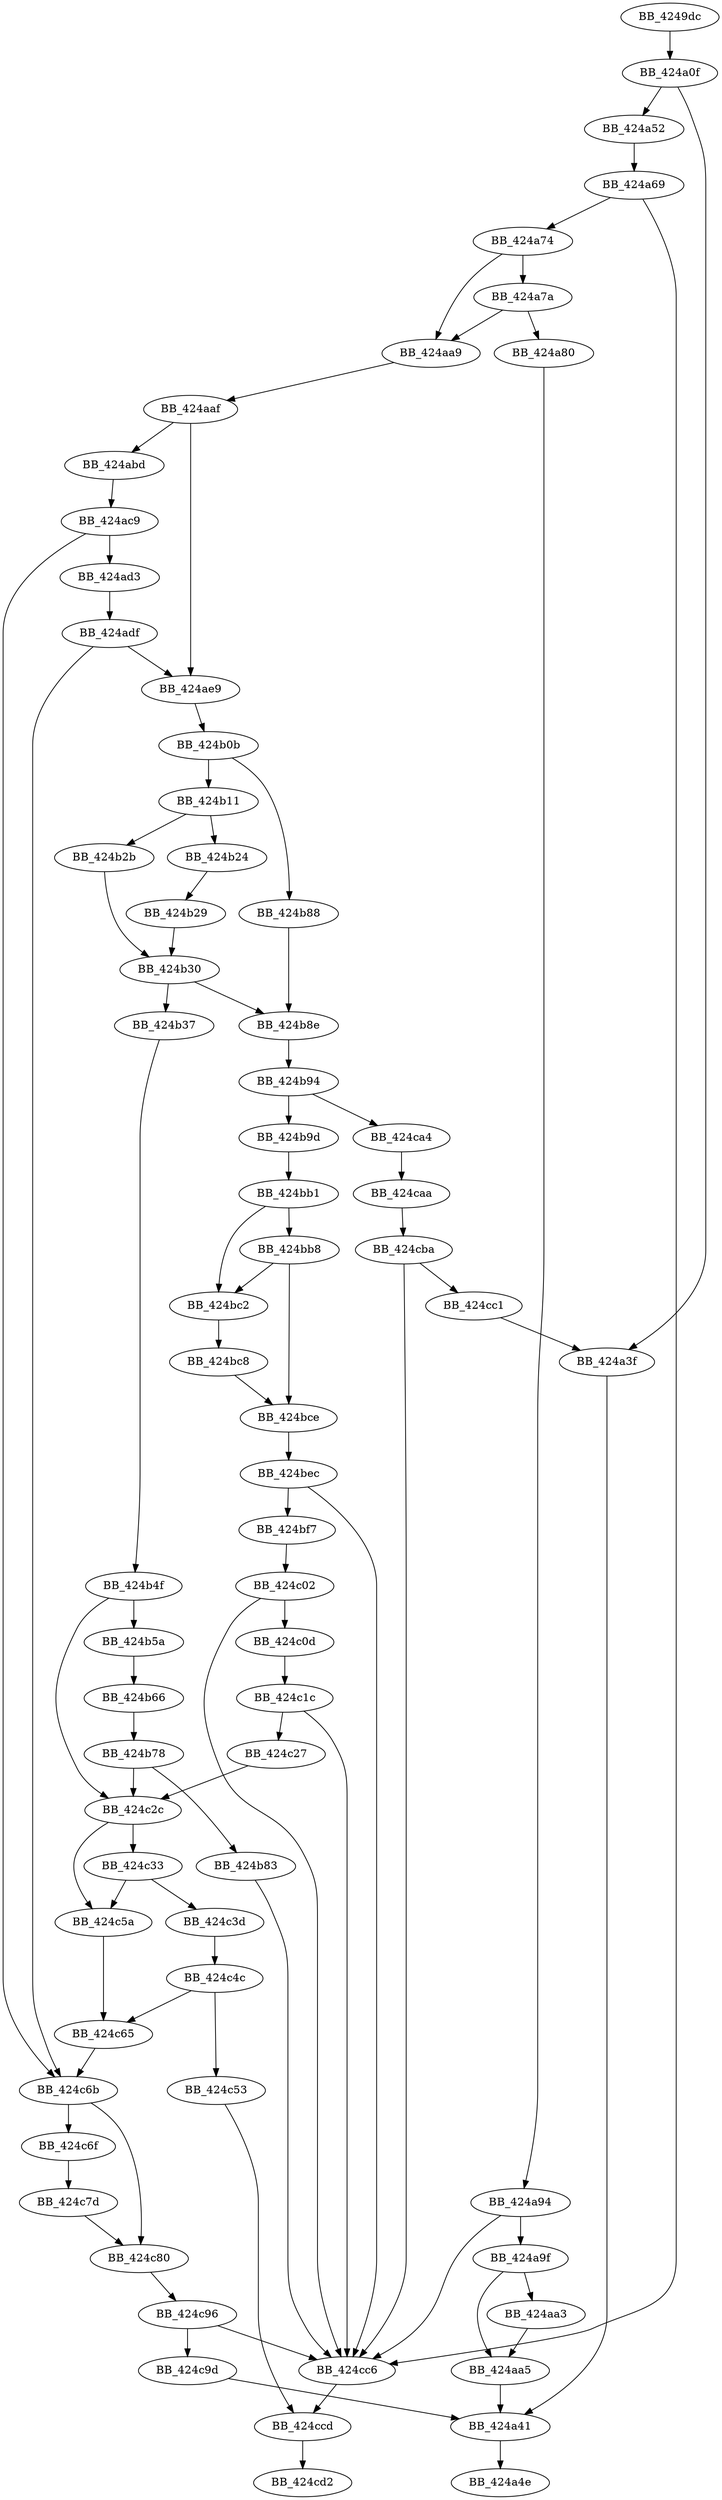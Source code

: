 DiGraph __expandlocale{
BB_4249dc->BB_424a0f
BB_424a0f->BB_424a3f
BB_424a0f->BB_424a52
BB_424a3f->BB_424a41
BB_424a41->BB_424a4e
BB_424a52->BB_424a69
BB_424a69->BB_424a74
BB_424a69->BB_424cc6
BB_424a74->BB_424a7a
BB_424a74->BB_424aa9
BB_424a7a->BB_424a80
BB_424a7a->BB_424aa9
BB_424a80->BB_424a94
BB_424a94->BB_424a9f
BB_424a94->BB_424cc6
BB_424a9f->BB_424aa3
BB_424a9f->BB_424aa5
BB_424aa3->BB_424aa5
BB_424aa5->BB_424a41
BB_424aa9->BB_424aaf
BB_424aaf->BB_424abd
BB_424aaf->BB_424ae9
BB_424abd->BB_424ac9
BB_424ac9->BB_424ad3
BB_424ac9->BB_424c6b
BB_424ad3->BB_424adf
BB_424adf->BB_424ae9
BB_424adf->BB_424c6b
BB_424ae9->BB_424b0b
BB_424b0b->BB_424b11
BB_424b0b->BB_424b88
BB_424b11->BB_424b24
BB_424b11->BB_424b2b
BB_424b24->BB_424b29
BB_424b29->BB_424b30
BB_424b2b->BB_424b30
BB_424b30->BB_424b37
BB_424b30->BB_424b8e
BB_424b37->BB_424b4f
BB_424b4f->BB_424b5a
BB_424b4f->BB_424c2c
BB_424b5a->BB_424b66
BB_424b66->BB_424b78
BB_424b78->BB_424b83
BB_424b78->BB_424c2c
BB_424b83->BB_424cc6
BB_424b88->BB_424b8e
BB_424b8e->BB_424b94
BB_424b94->BB_424b9d
BB_424b94->BB_424ca4
BB_424b9d->BB_424bb1
BB_424bb1->BB_424bb8
BB_424bb1->BB_424bc2
BB_424bb8->BB_424bc2
BB_424bb8->BB_424bce
BB_424bc2->BB_424bc8
BB_424bc8->BB_424bce
BB_424bce->BB_424bec
BB_424bec->BB_424bf7
BB_424bec->BB_424cc6
BB_424bf7->BB_424c02
BB_424c02->BB_424c0d
BB_424c02->BB_424cc6
BB_424c0d->BB_424c1c
BB_424c1c->BB_424c27
BB_424c1c->BB_424cc6
BB_424c27->BB_424c2c
BB_424c2c->BB_424c33
BB_424c2c->BB_424c5a
BB_424c33->BB_424c3d
BB_424c33->BB_424c5a
BB_424c3d->BB_424c4c
BB_424c4c->BB_424c53
BB_424c4c->BB_424c65
BB_424c53->BB_424ccd
BB_424c5a->BB_424c65
BB_424c65->BB_424c6b
BB_424c6b->BB_424c6f
BB_424c6b->BB_424c80
BB_424c6f->BB_424c7d
BB_424c7d->BB_424c80
BB_424c80->BB_424c96
BB_424c96->BB_424c9d
BB_424c96->BB_424cc6
BB_424c9d->BB_424a41
BB_424ca4->BB_424caa
BB_424caa->BB_424cba
BB_424cba->BB_424cc1
BB_424cba->BB_424cc6
BB_424cc1->BB_424a3f
BB_424cc6->BB_424ccd
BB_424ccd->BB_424cd2
}
